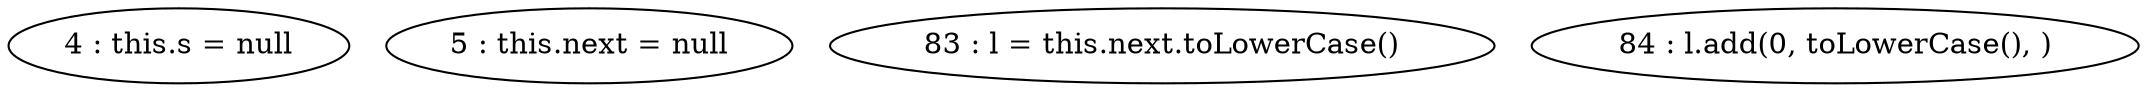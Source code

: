 digraph G {
"4 : this.s = null"
"5 : this.next = null"
"83 : l = this.next.toLowerCase()"
"84 : l.add(0, toLowerCase(), )"
}